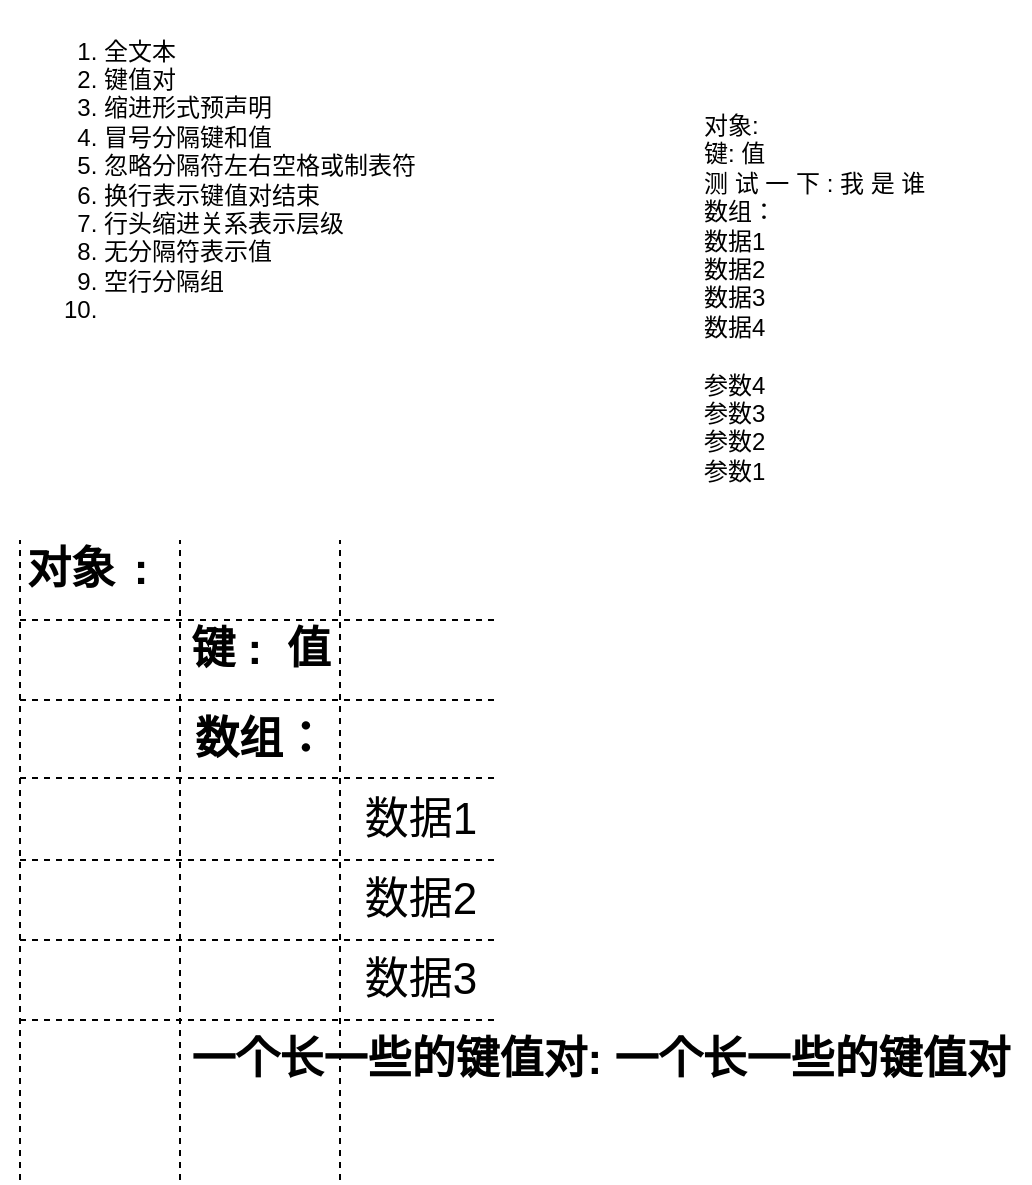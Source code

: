 <mxfile version="20.8.13" type="github">
  <diagram name="第 1 页" id="8jF92QRsQ-L996Q2_0DO">
    <mxGraphModel dx="1360" dy="768" grid="1" gridSize="10" guides="1" tooltips="1" connect="1" arrows="1" fold="1" page="1" pageScale="1" pageWidth="827" pageHeight="1169" math="0" shadow="0">
      <root>
        <mxCell id="0" />
        <mxCell id="1" parent="0" />
        <mxCell id="eWEdND70MQA-wv19zwY5-1" value="&lt;div align=&quot;left&quot;&gt;&lt;ol&gt;&lt;li&gt;全文本&lt;br&gt;&lt;/li&gt;&lt;li&gt;&lt;div&gt;键值对&lt;/div&gt;&lt;/li&gt;&lt;li&gt;缩进形式预声明&lt;/li&gt;&lt;li&gt;冒号分隔键和值&lt;/li&gt;&lt;li&gt;忽略分隔符左右空格或制表符&lt;br&gt;&lt;/li&gt;&lt;li&gt;换行表示键值对结束&lt;br&gt;&lt;/li&gt;&lt;li&gt;&lt;div&gt;行头缩进关系表示层级&lt;/div&gt;&lt;/li&gt;&lt;li&gt;无分隔符表示值&lt;br&gt;&lt;/li&gt;&lt;li&gt;空行分隔组&lt;br&gt;&lt;/li&gt;&lt;li&gt;&lt;br&gt;&lt;/li&gt;&lt;/ol&gt;&lt;/div&gt;" style="text;html=1;align=left;verticalAlign=middle;resizable=0;points=[];autosize=1;strokeColor=none;fillColor=none;" parent="1" vertex="1">
          <mxGeometry x="40" y="10" width="220" height="180" as="geometry" />
        </mxCell>
        <mxCell id="eWEdND70MQA-wv19zwY5-2" value="&lt;div&gt;&lt;span style=&quot;&quot;&gt;对象:&lt;br&gt;&lt;/span&gt;&lt;/div&gt;&lt;div&gt;&lt;span style=&quot;&quot;&gt;&lt;span style=&quot;&quot;&gt;	&lt;/span&gt;&lt;/span&gt;键: 值&lt;/div&gt;&lt;div&gt;&lt;span style=&quot;&quot;&gt;	&lt;/span&gt;&lt;span style=&quot;&quot;&gt;&lt;/span&gt;测 试 一 下 &lt;span style=&quot;&quot;&gt; &lt;/span&gt;: 我 是 谁&lt;/div&gt;&lt;div&gt;&lt;span style=&quot;&quot;&gt;	&lt;/span&gt;数组：&lt;/div&gt;&lt;div&gt;&lt;span style=&quot;&quot;&gt;	&lt;/span&gt;&lt;span style=&quot;&quot;&gt;	&lt;/span&gt;数据1&lt;/div&gt;&lt;div&gt;&lt;span style=&quot;&quot;&gt;	&lt;/span&gt;	数据2&lt;/div&gt;&lt;div&gt;&lt;span style=&quot;&quot;&gt;	&lt;/span&gt;&lt;span style=&quot;&quot;&gt;	&lt;/span&gt;数据3&lt;/div&gt;&lt;div&gt;&lt;span style=&quot;&quot;&gt;	&lt;/span&gt;&lt;span style=&quot;&quot;&gt;	&lt;/span&gt;数据4&lt;/div&gt;&lt;div&gt;&lt;br&gt;&lt;/div&gt;&lt;div&gt;&lt;span style=&quot;&quot;&gt;	&lt;/span&gt;&lt;span style=&quot;&quot;&gt;	&lt;/span&gt;&lt;span style=&quot;&quot;&gt;	&lt;/span&gt;&lt;span style=&quot;&quot;&gt;	&lt;/span&gt;参数4&lt;/div&gt;&lt;div&gt;&lt;span style=&quot;&quot;&gt;	&lt;/span&gt;&lt;span style=&quot;&quot;&gt;	&lt;/span&gt;参数3&lt;/div&gt;&lt;div&gt;&lt;span style=&quot;&quot;&gt;	&lt;/span&gt;&lt;span style=&quot;&quot;&gt;	&lt;/span&gt;参数2&lt;/div&gt;&lt;div&gt;&lt;span style=&quot;&quot;&gt;	&lt;/span&gt;&lt;span style=&quot;&quot;&gt;	&lt;/span&gt;参数1&lt;/div&gt;&lt;div&gt;&lt;br&gt;&lt;/div&gt;&lt;div&gt;&lt;span style=&quot;&quot;&gt;	&lt;/span&gt;&lt;br&gt;&lt;/div&gt;&lt;div&gt;&lt;span style=&quot;&quot;&gt; &lt;/span&gt;&lt;br&gt;&lt;/div&gt;&lt;div&gt;&lt;span style=&quot;&quot;&gt; &lt;/span&gt;&lt;br&gt;&lt;/div&gt;&lt;div&gt;&lt;br&gt;&lt;/div&gt;" style="text;html=1;align=left;verticalAlign=middle;resizable=0;points=[];autosize=1;strokeColor=none;fillColor=none;" parent="1" vertex="1">
          <mxGeometry x="380" y="60" width="130" height="270" as="geometry" />
        </mxCell>
        <mxCell id="p68j98JTXO-RYFuw1W3W-4" value="对象" style="text;html=1;align=center;verticalAlign=middle;resizable=0;points=[];autosize=1;strokeColor=none;fillColor=none;fontSize=22;fontStyle=1" vertex="1" parent="1">
          <mxGeometry x="30" y="275" width="70" height="40" as="geometry" />
        </mxCell>
        <mxCell id="p68j98JTXO-RYFuw1W3W-5" value=":" style="text;html=1;align=center;verticalAlign=middle;resizable=0;points=[];autosize=1;strokeColor=none;fillColor=none;fontSize=22;fontStyle=1" vertex="1" parent="1">
          <mxGeometry x="85" y="275" width="30" height="40" as="geometry" />
        </mxCell>
        <mxCell id="p68j98JTXO-RYFuw1W3W-6" value="键 :&amp;nbsp; 值" style="text;html=1;align=center;verticalAlign=middle;resizable=0;points=[];autosize=1;strokeColor=none;fillColor=none;fontSize=22;fontStyle=1" vertex="1" parent="1">
          <mxGeometry x="115" y="315" width="90" height="40" as="geometry" />
        </mxCell>
        <mxCell id="p68j98JTXO-RYFuw1W3W-7" value="" style="endArrow=none;dashed=1;html=1;rounded=0;fontSize=22;" edge="1" parent="1">
          <mxGeometry width="50" height="50" relative="1" as="geometry">
            <mxPoint x="40" y="600" as="sourcePoint" />
            <mxPoint x="40" y="280" as="targetPoint" />
          </mxGeometry>
        </mxCell>
        <mxCell id="p68j98JTXO-RYFuw1W3W-8" value="" style="endArrow=none;dashed=1;html=1;rounded=0;fontSize=22;" edge="1" parent="1">
          <mxGeometry width="50" height="50" relative="1" as="geometry">
            <mxPoint x="120" y="600" as="sourcePoint" />
            <mxPoint x="120" y="280" as="targetPoint" />
          </mxGeometry>
        </mxCell>
        <mxCell id="p68j98JTXO-RYFuw1W3W-9" value="" style="endArrow=none;dashed=1;html=1;rounded=0;fontSize=22;" edge="1" parent="1">
          <mxGeometry width="50" height="50" relative="1" as="geometry">
            <mxPoint x="200" y="600" as="sourcePoint" />
            <mxPoint x="200" y="280" as="targetPoint" />
          </mxGeometry>
        </mxCell>
        <mxCell id="p68j98JTXO-RYFuw1W3W-10" value="数组：" style="text;html=1;align=center;verticalAlign=middle;resizable=0;points=[];autosize=1;strokeColor=none;fillColor=none;fontSize=22;fontStyle=1" vertex="1" parent="1">
          <mxGeometry x="115" y="360" width="90" height="40" as="geometry" />
        </mxCell>
        <mxCell id="p68j98JTXO-RYFuw1W3W-11" value="数据1" style="text;html=1;align=center;verticalAlign=middle;resizable=0;points=[];autosize=1;strokeColor=none;fillColor=none;fontSize=22;" vertex="1" parent="1">
          <mxGeometry x="200" y="400" width="80" height="40" as="geometry" />
        </mxCell>
        <mxCell id="p68j98JTXO-RYFuw1W3W-12" value="数据2" style="text;html=1;align=center;verticalAlign=middle;resizable=0;points=[];autosize=1;strokeColor=none;fillColor=none;fontSize=22;" vertex="1" parent="1">
          <mxGeometry x="200" y="440" width="80" height="40" as="geometry" />
        </mxCell>
        <mxCell id="p68j98JTXO-RYFuw1W3W-13" value="数据3" style="text;html=1;align=center;verticalAlign=middle;resizable=0;points=[];autosize=1;strokeColor=none;fillColor=none;fontSize=22;" vertex="1" parent="1">
          <mxGeometry x="200" y="480" width="80" height="40" as="geometry" />
        </mxCell>
        <mxCell id="p68j98JTXO-RYFuw1W3W-15" value="" style="endArrow=none;dashed=1;html=1;rounded=0;fontSize=22;" edge="1" parent="1">
          <mxGeometry width="50" height="50" relative="1" as="geometry">
            <mxPoint x="40" y="320" as="sourcePoint" />
            <mxPoint x="280" y="320" as="targetPoint" />
          </mxGeometry>
        </mxCell>
        <mxCell id="p68j98JTXO-RYFuw1W3W-16" value="" style="endArrow=none;dashed=1;html=1;rounded=0;fontSize=22;" edge="1" parent="1">
          <mxGeometry width="50" height="50" relative="1" as="geometry">
            <mxPoint x="40" y="360" as="sourcePoint" />
            <mxPoint x="280" y="360" as="targetPoint" />
          </mxGeometry>
        </mxCell>
        <mxCell id="p68j98JTXO-RYFuw1W3W-17" value="" style="endArrow=none;dashed=1;html=1;rounded=0;fontSize=22;" edge="1" parent="1">
          <mxGeometry width="50" height="50" relative="1" as="geometry">
            <mxPoint x="40" y="399" as="sourcePoint" />
            <mxPoint x="280" y="399" as="targetPoint" />
          </mxGeometry>
        </mxCell>
        <mxCell id="p68j98JTXO-RYFuw1W3W-18" value="" style="endArrow=none;dashed=1;html=1;rounded=0;fontSize=22;" edge="1" parent="1">
          <mxGeometry width="50" height="50" relative="1" as="geometry">
            <mxPoint x="40" y="440" as="sourcePoint" />
            <mxPoint x="280" y="440" as="targetPoint" />
          </mxGeometry>
        </mxCell>
        <mxCell id="p68j98JTXO-RYFuw1W3W-19" value="" style="endArrow=none;dashed=1;html=1;rounded=0;fontSize=22;" edge="1" parent="1">
          <mxGeometry width="50" height="50" relative="1" as="geometry">
            <mxPoint x="40" y="480" as="sourcePoint" />
            <mxPoint x="280" y="480" as="targetPoint" />
          </mxGeometry>
        </mxCell>
        <mxCell id="p68j98JTXO-RYFuw1W3W-20" value="" style="endArrow=none;dashed=1;html=1;rounded=0;fontSize=22;" edge="1" parent="1">
          <mxGeometry width="50" height="50" relative="1" as="geometry">
            <mxPoint x="40" y="520" as="sourcePoint" />
            <mxPoint x="280" y="520" as="targetPoint" />
          </mxGeometry>
        </mxCell>
        <mxCell id="p68j98JTXO-RYFuw1W3W-21" value="一个长一些的键值对: 一个长一些的键值对 " style="text;html=1;align=center;verticalAlign=middle;resizable=0;points=[];autosize=1;strokeColor=none;fillColor=none;fontSize=22;fontStyle=1" vertex="1" parent="1">
          <mxGeometry x="115" y="520" width="430" height="40" as="geometry" />
        </mxCell>
      </root>
    </mxGraphModel>
  </diagram>
</mxfile>

